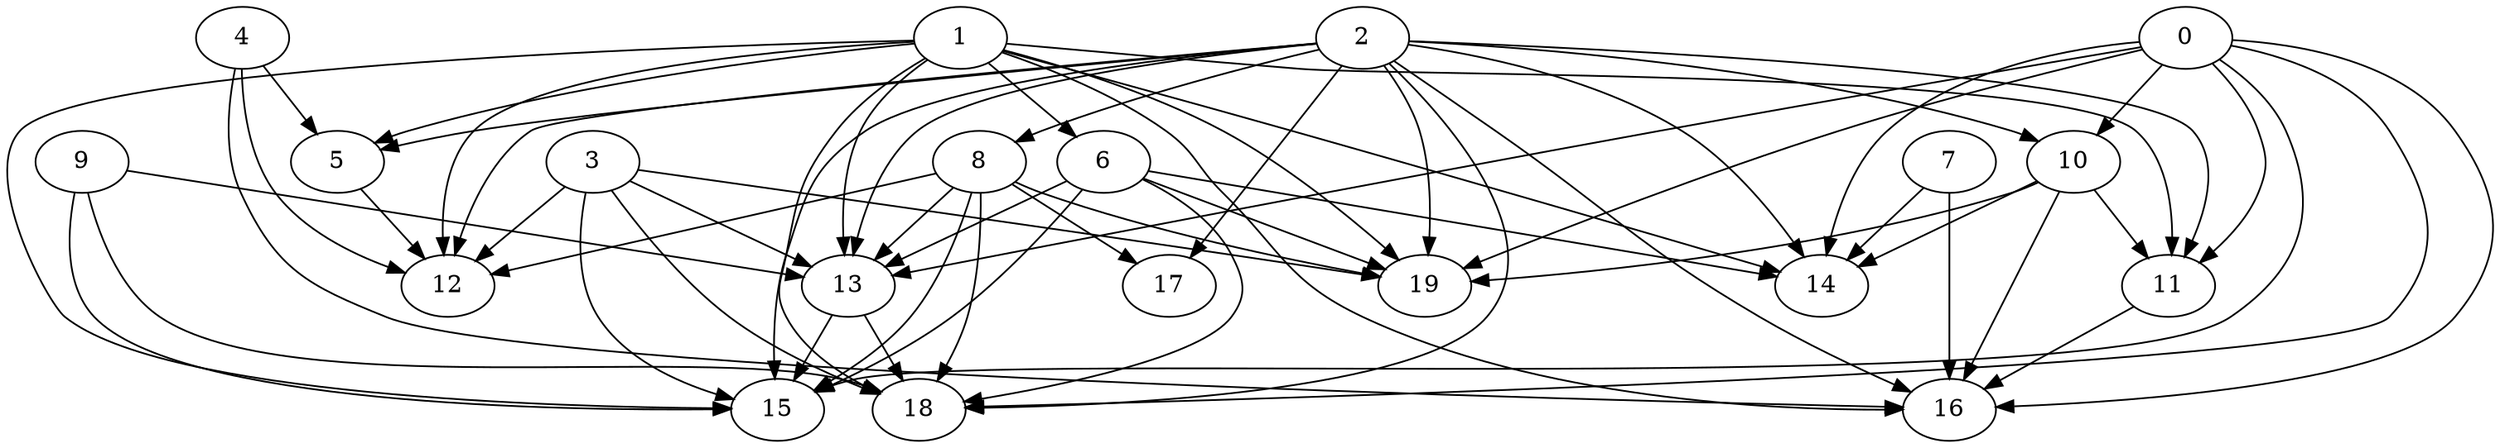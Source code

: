 digraph {
    6 -> 18;
    6 -> 15;
    1 -> 16;
    4 -> 12;
    3 -> 13;
    3 -> 19;
    8 -> 12;
    8 -> 18;
    1 -> 6;
    0 -> 14;
    2 -> 11;
    8 -> 15;
    0 -> 11;
    2 -> 8;
    2 -> 5;
    2 -> 14;
    1 -> 18;
    1 -> 12;
    2 -> 17;
    1 -> 15;
    7 -> 16;
    6 -> 14;
    0 -> 18;
    4 -> 5;
    3 -> 12;
    3 -> 18;
    3 -> 15;
    5 -> 12;
    10 -> 11;
    9 -> 13;
    0 -> 10;
    8 -> 17;
    10 -> 14;
    1 -> 11;
    0 -> 13;
    2 -> 10;
    11 -> 16;
    0 -> 16;
    1 -> 5;
    0 -> 19;
    2 -> 19;
    2 -> 16;
    1 -> 14;
    6 -> 13;
    2 -> 13;
    6 -> 19;
    4 -> 16;
    9 -> 15;
    8 -> 13;
    8 -> 19;
    10 -> 16;
    1 -> 13;
    0 -> 15;
    9 -> 18;
    2 -> 12;
    13 -> 18;
    10 -> 19;
    2 -> 15;
    13 -> 15;
    1 -> 19;
    2 -> 18;
    7 -> 14;
}